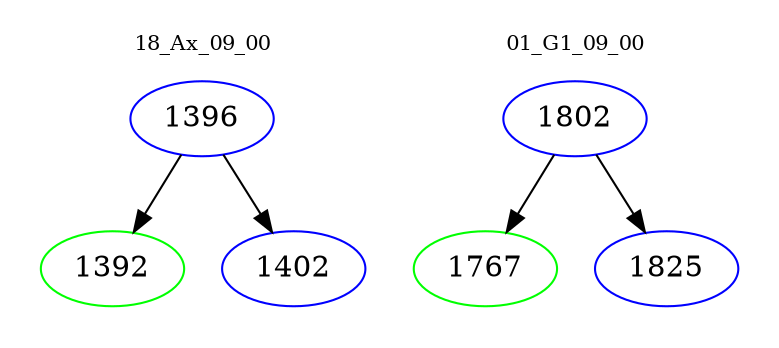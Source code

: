 digraph{
subgraph cluster_0 {
color = white
label = "18_Ax_09_00";
fontsize=10;
T0_1396 [label="1396", color="blue"]
T0_1396 -> T0_1392 [color="black"]
T0_1392 [label="1392", color="green"]
T0_1396 -> T0_1402 [color="black"]
T0_1402 [label="1402", color="blue"]
}
subgraph cluster_1 {
color = white
label = "01_G1_09_00";
fontsize=10;
T1_1802 [label="1802", color="blue"]
T1_1802 -> T1_1767 [color="black"]
T1_1767 [label="1767", color="green"]
T1_1802 -> T1_1825 [color="black"]
T1_1825 [label="1825", color="blue"]
}
}
